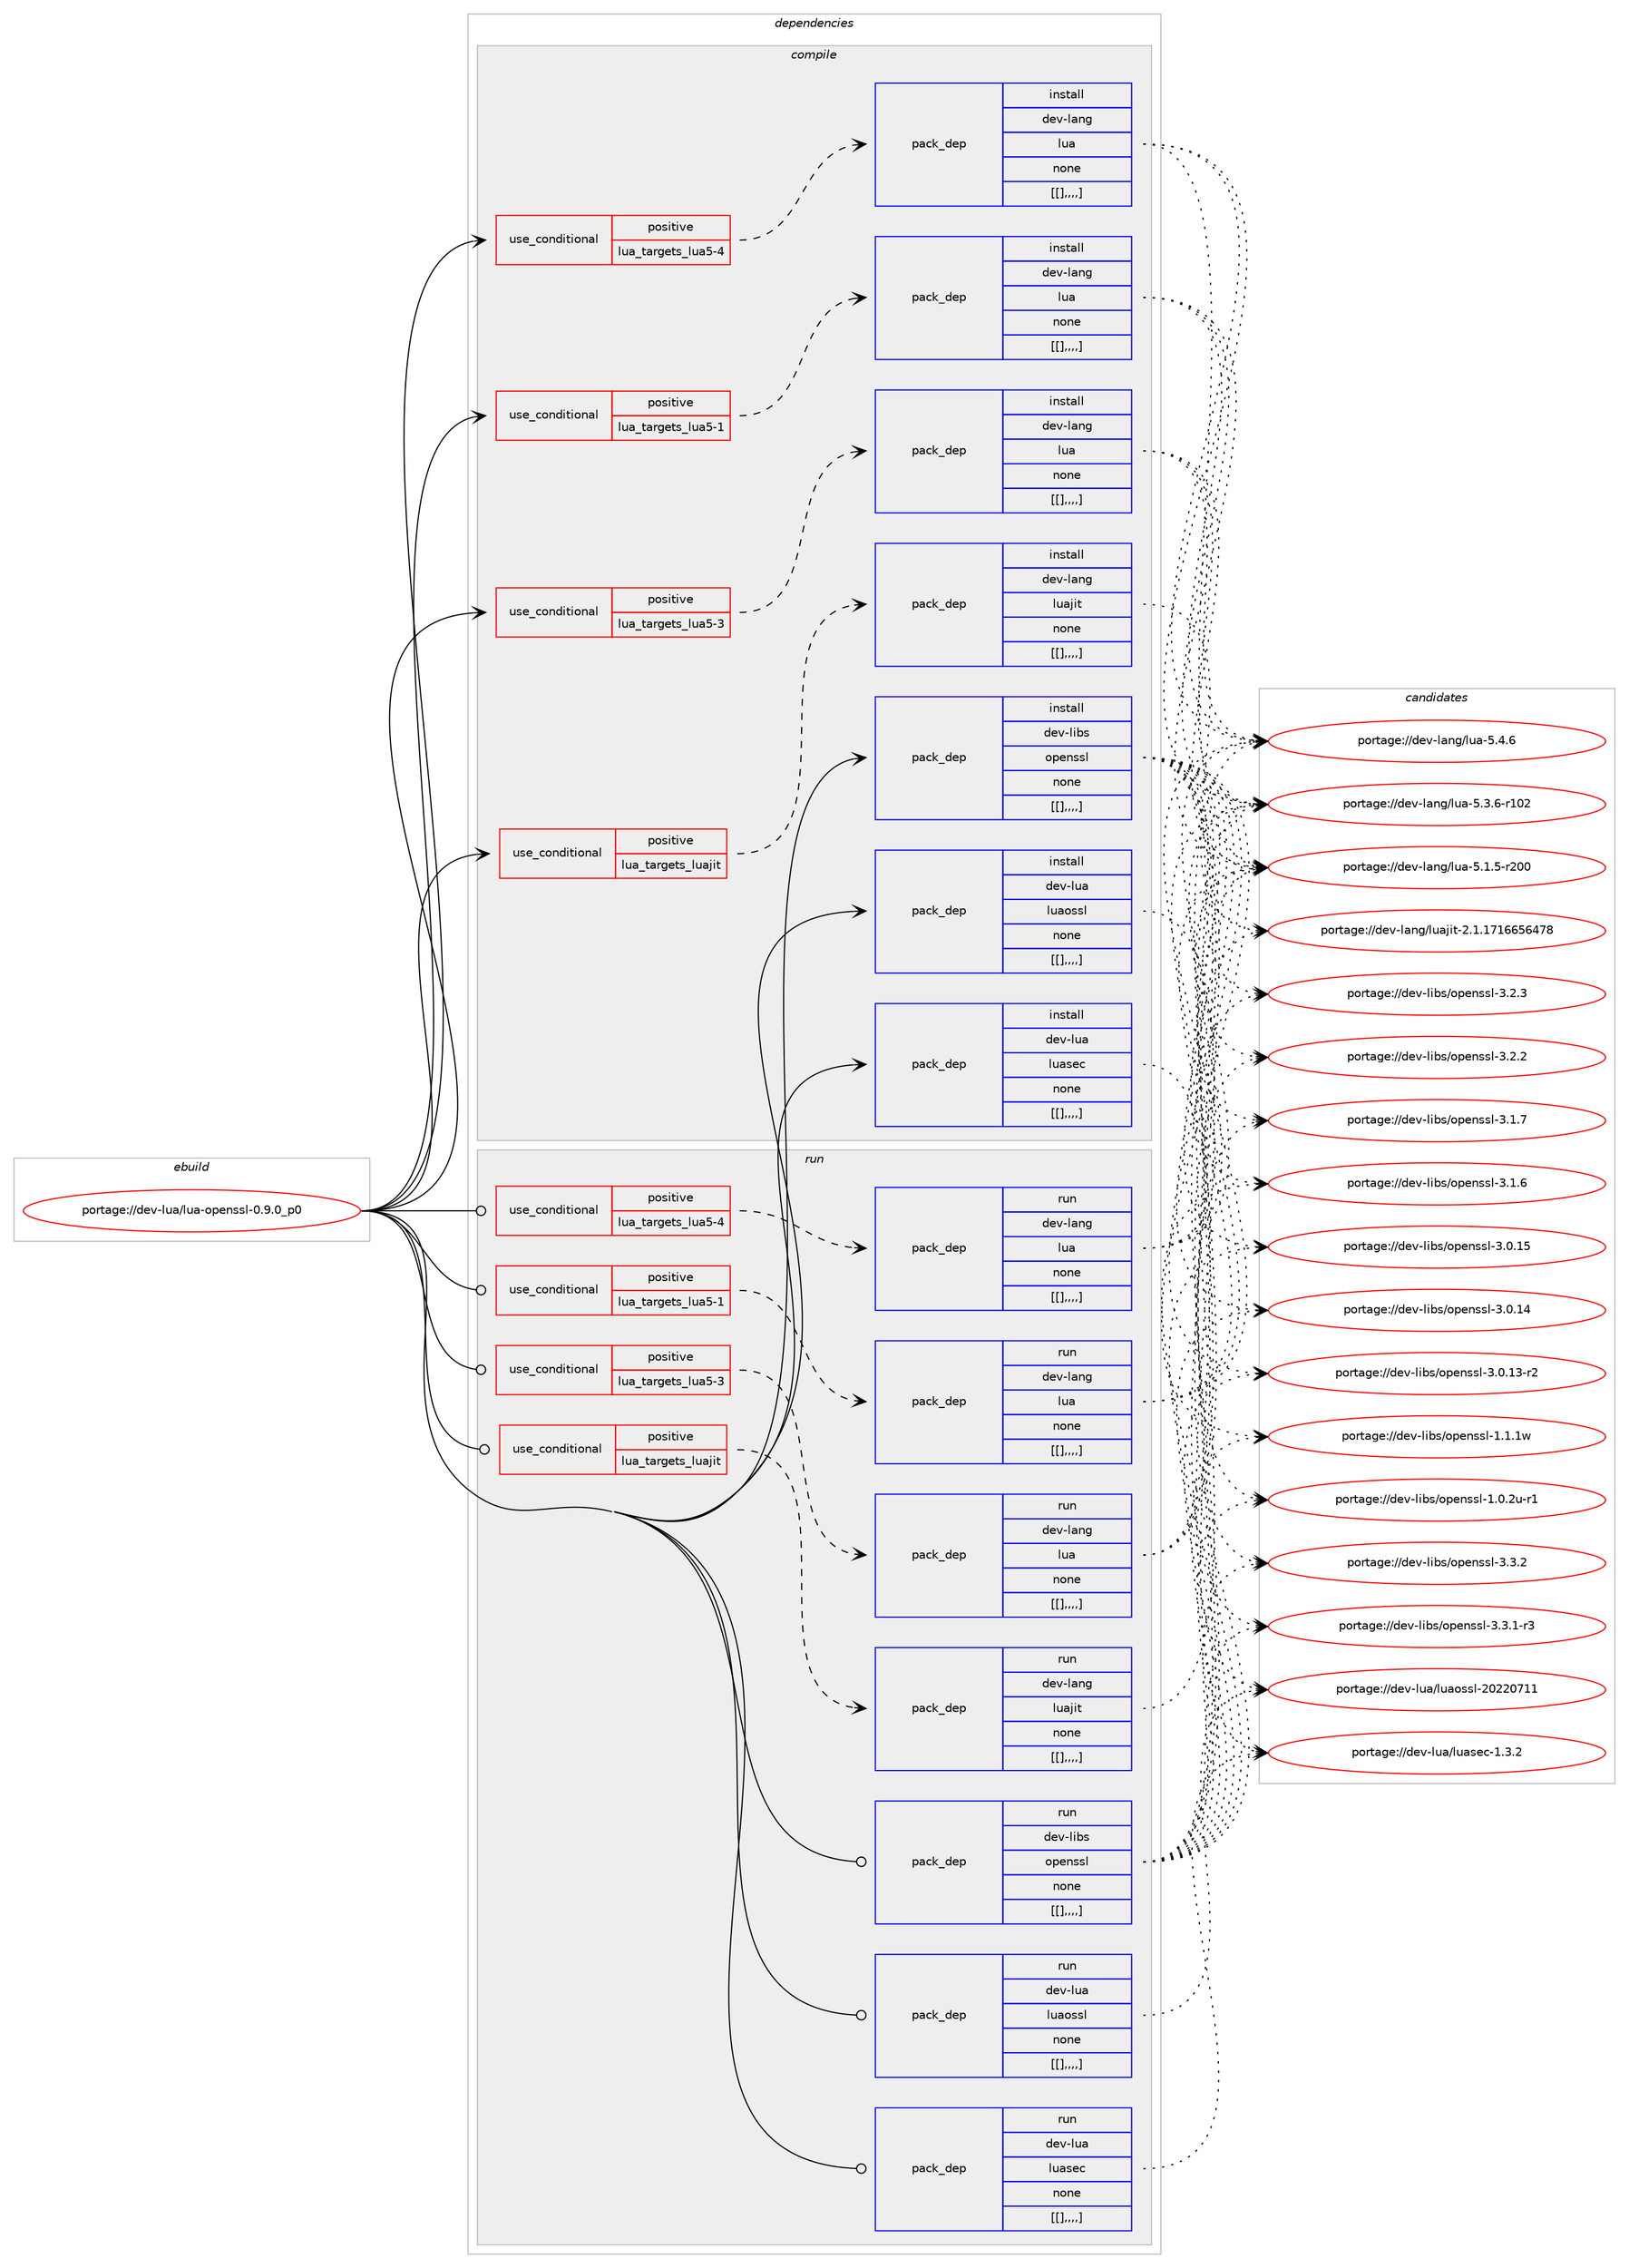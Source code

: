 digraph prolog {

# *************
# Graph options
# *************

newrank=true;
concentrate=true;
compound=true;
graph [rankdir=LR,fontname=Helvetica,fontsize=10,ranksep=1.5];#, ranksep=2.5, nodesep=0.2];
edge  [arrowhead=vee];
node  [fontname=Helvetica,fontsize=10];

# **********
# The ebuild
# **********

subgraph cluster_leftcol {
color=gray;
label=<<i>ebuild</i>>;
id [label="portage://dev-lua/lua-openssl-0.9.0_p0", color=red, width=4, href="../dev-lua/lua-openssl-0.9.0_p0.svg"];
}

# ****************
# The dependencies
# ****************

subgraph cluster_midcol {
color=gray;
label=<<i>dependencies</i>>;
subgraph cluster_compile {
fillcolor="#eeeeee";
style=filled;
label=<<i>compile</i>>;
subgraph cond29897 {
dependency117717 [label=<<TABLE BORDER="0" CELLBORDER="1" CELLSPACING="0" CELLPADDING="4"><TR><TD ROWSPAN="3" CELLPADDING="10">use_conditional</TD></TR><TR><TD>positive</TD></TR><TR><TD>lua_targets_lua5-1</TD></TR></TABLE>>, shape=none, color=red];
subgraph pack86656 {
dependency117718 [label=<<TABLE BORDER="0" CELLBORDER="1" CELLSPACING="0" CELLPADDING="4" WIDTH="220"><TR><TD ROWSPAN="6" CELLPADDING="30">pack_dep</TD></TR><TR><TD WIDTH="110">install</TD></TR><TR><TD>dev-lang</TD></TR><TR><TD>lua</TD></TR><TR><TD>none</TD></TR><TR><TD>[[],,,,]</TD></TR></TABLE>>, shape=none, color=blue];
}
dependency117717:e -> dependency117718:w [weight=20,style="dashed",arrowhead="vee"];
}
id:e -> dependency117717:w [weight=20,style="solid",arrowhead="vee"];
subgraph cond29898 {
dependency117719 [label=<<TABLE BORDER="0" CELLBORDER="1" CELLSPACING="0" CELLPADDING="4"><TR><TD ROWSPAN="3" CELLPADDING="10">use_conditional</TD></TR><TR><TD>positive</TD></TR><TR><TD>lua_targets_lua5-3</TD></TR></TABLE>>, shape=none, color=red];
subgraph pack86657 {
dependency117720 [label=<<TABLE BORDER="0" CELLBORDER="1" CELLSPACING="0" CELLPADDING="4" WIDTH="220"><TR><TD ROWSPAN="6" CELLPADDING="30">pack_dep</TD></TR><TR><TD WIDTH="110">install</TD></TR><TR><TD>dev-lang</TD></TR><TR><TD>lua</TD></TR><TR><TD>none</TD></TR><TR><TD>[[],,,,]</TD></TR></TABLE>>, shape=none, color=blue];
}
dependency117719:e -> dependency117720:w [weight=20,style="dashed",arrowhead="vee"];
}
id:e -> dependency117719:w [weight=20,style="solid",arrowhead="vee"];
subgraph cond29899 {
dependency117721 [label=<<TABLE BORDER="0" CELLBORDER="1" CELLSPACING="0" CELLPADDING="4"><TR><TD ROWSPAN="3" CELLPADDING="10">use_conditional</TD></TR><TR><TD>positive</TD></TR><TR><TD>lua_targets_lua5-4</TD></TR></TABLE>>, shape=none, color=red];
subgraph pack86658 {
dependency117722 [label=<<TABLE BORDER="0" CELLBORDER="1" CELLSPACING="0" CELLPADDING="4" WIDTH="220"><TR><TD ROWSPAN="6" CELLPADDING="30">pack_dep</TD></TR><TR><TD WIDTH="110">install</TD></TR><TR><TD>dev-lang</TD></TR><TR><TD>lua</TD></TR><TR><TD>none</TD></TR><TR><TD>[[],,,,]</TD></TR></TABLE>>, shape=none, color=blue];
}
dependency117721:e -> dependency117722:w [weight=20,style="dashed",arrowhead="vee"];
}
id:e -> dependency117721:w [weight=20,style="solid",arrowhead="vee"];
subgraph cond29900 {
dependency117723 [label=<<TABLE BORDER="0" CELLBORDER="1" CELLSPACING="0" CELLPADDING="4"><TR><TD ROWSPAN="3" CELLPADDING="10">use_conditional</TD></TR><TR><TD>positive</TD></TR><TR><TD>lua_targets_luajit</TD></TR></TABLE>>, shape=none, color=red];
subgraph pack86659 {
dependency117724 [label=<<TABLE BORDER="0" CELLBORDER="1" CELLSPACING="0" CELLPADDING="4" WIDTH="220"><TR><TD ROWSPAN="6" CELLPADDING="30">pack_dep</TD></TR><TR><TD WIDTH="110">install</TD></TR><TR><TD>dev-lang</TD></TR><TR><TD>luajit</TD></TR><TR><TD>none</TD></TR><TR><TD>[[],,,,]</TD></TR></TABLE>>, shape=none, color=blue];
}
dependency117723:e -> dependency117724:w [weight=20,style="dashed",arrowhead="vee"];
}
id:e -> dependency117723:w [weight=20,style="solid",arrowhead="vee"];
subgraph pack86660 {
dependency117725 [label=<<TABLE BORDER="0" CELLBORDER="1" CELLSPACING="0" CELLPADDING="4" WIDTH="220"><TR><TD ROWSPAN="6" CELLPADDING="30">pack_dep</TD></TR><TR><TD WIDTH="110">install</TD></TR><TR><TD>dev-libs</TD></TR><TR><TD>openssl</TD></TR><TR><TD>none</TD></TR><TR><TD>[[],,,,]</TD></TR></TABLE>>, shape=none, color=blue];
}
id:e -> dependency117725:w [weight=20,style="solid",arrowhead="vee"];
subgraph pack86661 {
dependency117726 [label=<<TABLE BORDER="0" CELLBORDER="1" CELLSPACING="0" CELLPADDING="4" WIDTH="220"><TR><TD ROWSPAN="6" CELLPADDING="30">pack_dep</TD></TR><TR><TD WIDTH="110">install</TD></TR><TR><TD>dev-lua</TD></TR><TR><TD>luaossl</TD></TR><TR><TD>none</TD></TR><TR><TD>[[],,,,]</TD></TR></TABLE>>, shape=none, color=blue];
}
id:e -> dependency117726:w [weight=20,style="solid",arrowhead="vee"];
subgraph pack86662 {
dependency117727 [label=<<TABLE BORDER="0" CELLBORDER="1" CELLSPACING="0" CELLPADDING="4" WIDTH="220"><TR><TD ROWSPAN="6" CELLPADDING="30">pack_dep</TD></TR><TR><TD WIDTH="110">install</TD></TR><TR><TD>dev-lua</TD></TR><TR><TD>luasec</TD></TR><TR><TD>none</TD></TR><TR><TD>[[],,,,]</TD></TR></TABLE>>, shape=none, color=blue];
}
id:e -> dependency117727:w [weight=20,style="solid",arrowhead="vee"];
}
subgraph cluster_compileandrun {
fillcolor="#eeeeee";
style=filled;
label=<<i>compile and run</i>>;
}
subgraph cluster_run {
fillcolor="#eeeeee";
style=filled;
label=<<i>run</i>>;
subgraph cond29901 {
dependency117728 [label=<<TABLE BORDER="0" CELLBORDER="1" CELLSPACING="0" CELLPADDING="4"><TR><TD ROWSPAN="3" CELLPADDING="10">use_conditional</TD></TR><TR><TD>positive</TD></TR><TR><TD>lua_targets_lua5-1</TD></TR></TABLE>>, shape=none, color=red];
subgraph pack86663 {
dependency117729 [label=<<TABLE BORDER="0" CELLBORDER="1" CELLSPACING="0" CELLPADDING="4" WIDTH="220"><TR><TD ROWSPAN="6" CELLPADDING="30">pack_dep</TD></TR><TR><TD WIDTH="110">run</TD></TR><TR><TD>dev-lang</TD></TR><TR><TD>lua</TD></TR><TR><TD>none</TD></TR><TR><TD>[[],,,,]</TD></TR></TABLE>>, shape=none, color=blue];
}
dependency117728:e -> dependency117729:w [weight=20,style="dashed",arrowhead="vee"];
}
id:e -> dependency117728:w [weight=20,style="solid",arrowhead="odot"];
subgraph cond29902 {
dependency117730 [label=<<TABLE BORDER="0" CELLBORDER="1" CELLSPACING="0" CELLPADDING="4"><TR><TD ROWSPAN="3" CELLPADDING="10">use_conditional</TD></TR><TR><TD>positive</TD></TR><TR><TD>lua_targets_lua5-3</TD></TR></TABLE>>, shape=none, color=red];
subgraph pack86664 {
dependency117731 [label=<<TABLE BORDER="0" CELLBORDER="1" CELLSPACING="0" CELLPADDING="4" WIDTH="220"><TR><TD ROWSPAN="6" CELLPADDING="30">pack_dep</TD></TR><TR><TD WIDTH="110">run</TD></TR><TR><TD>dev-lang</TD></TR><TR><TD>lua</TD></TR><TR><TD>none</TD></TR><TR><TD>[[],,,,]</TD></TR></TABLE>>, shape=none, color=blue];
}
dependency117730:e -> dependency117731:w [weight=20,style="dashed",arrowhead="vee"];
}
id:e -> dependency117730:w [weight=20,style="solid",arrowhead="odot"];
subgraph cond29903 {
dependency117732 [label=<<TABLE BORDER="0" CELLBORDER="1" CELLSPACING="0" CELLPADDING="4"><TR><TD ROWSPAN="3" CELLPADDING="10">use_conditional</TD></TR><TR><TD>positive</TD></TR><TR><TD>lua_targets_lua5-4</TD></TR></TABLE>>, shape=none, color=red];
subgraph pack86665 {
dependency117733 [label=<<TABLE BORDER="0" CELLBORDER="1" CELLSPACING="0" CELLPADDING="4" WIDTH="220"><TR><TD ROWSPAN="6" CELLPADDING="30">pack_dep</TD></TR><TR><TD WIDTH="110">run</TD></TR><TR><TD>dev-lang</TD></TR><TR><TD>lua</TD></TR><TR><TD>none</TD></TR><TR><TD>[[],,,,]</TD></TR></TABLE>>, shape=none, color=blue];
}
dependency117732:e -> dependency117733:w [weight=20,style="dashed",arrowhead="vee"];
}
id:e -> dependency117732:w [weight=20,style="solid",arrowhead="odot"];
subgraph cond29904 {
dependency117734 [label=<<TABLE BORDER="0" CELLBORDER="1" CELLSPACING="0" CELLPADDING="4"><TR><TD ROWSPAN="3" CELLPADDING="10">use_conditional</TD></TR><TR><TD>positive</TD></TR><TR><TD>lua_targets_luajit</TD></TR></TABLE>>, shape=none, color=red];
subgraph pack86666 {
dependency117735 [label=<<TABLE BORDER="0" CELLBORDER="1" CELLSPACING="0" CELLPADDING="4" WIDTH="220"><TR><TD ROWSPAN="6" CELLPADDING="30">pack_dep</TD></TR><TR><TD WIDTH="110">run</TD></TR><TR><TD>dev-lang</TD></TR><TR><TD>luajit</TD></TR><TR><TD>none</TD></TR><TR><TD>[[],,,,]</TD></TR></TABLE>>, shape=none, color=blue];
}
dependency117734:e -> dependency117735:w [weight=20,style="dashed",arrowhead="vee"];
}
id:e -> dependency117734:w [weight=20,style="solid",arrowhead="odot"];
subgraph pack86667 {
dependency117736 [label=<<TABLE BORDER="0" CELLBORDER="1" CELLSPACING="0" CELLPADDING="4" WIDTH="220"><TR><TD ROWSPAN="6" CELLPADDING="30">pack_dep</TD></TR><TR><TD WIDTH="110">run</TD></TR><TR><TD>dev-libs</TD></TR><TR><TD>openssl</TD></TR><TR><TD>none</TD></TR><TR><TD>[[],,,,]</TD></TR></TABLE>>, shape=none, color=blue];
}
id:e -> dependency117736:w [weight=20,style="solid",arrowhead="odot"];
subgraph pack86668 {
dependency117737 [label=<<TABLE BORDER="0" CELLBORDER="1" CELLSPACING="0" CELLPADDING="4" WIDTH="220"><TR><TD ROWSPAN="6" CELLPADDING="30">pack_dep</TD></TR><TR><TD WIDTH="110">run</TD></TR><TR><TD>dev-lua</TD></TR><TR><TD>luaossl</TD></TR><TR><TD>none</TD></TR><TR><TD>[[],,,,]</TD></TR></TABLE>>, shape=none, color=blue];
}
id:e -> dependency117737:w [weight=20,style="solid",arrowhead="odot"];
subgraph pack86669 {
dependency117738 [label=<<TABLE BORDER="0" CELLBORDER="1" CELLSPACING="0" CELLPADDING="4" WIDTH="220"><TR><TD ROWSPAN="6" CELLPADDING="30">pack_dep</TD></TR><TR><TD WIDTH="110">run</TD></TR><TR><TD>dev-lua</TD></TR><TR><TD>luasec</TD></TR><TR><TD>none</TD></TR><TR><TD>[[],,,,]</TD></TR></TABLE>>, shape=none, color=blue];
}
id:e -> dependency117738:w [weight=20,style="solid",arrowhead="odot"];
}
}

# **************
# The candidates
# **************

subgraph cluster_choices {
rank=same;
color=gray;
label=<<i>candidates</i>>;

subgraph choice86656 {
color=black;
nodesep=1;
choice10010111845108971101034710811797455346524654 [label="portage://dev-lang/lua-5.4.6", color=red, width=4,href="../dev-lang/lua-5.4.6.svg"];
choice1001011184510897110103471081179745534651465445114494850 [label="portage://dev-lang/lua-5.3.6-r102", color=red, width=4,href="../dev-lang/lua-5.3.6-r102.svg"];
choice1001011184510897110103471081179745534649465345114504848 [label="portage://dev-lang/lua-5.1.5-r200", color=red, width=4,href="../dev-lang/lua-5.1.5-r200.svg"];
dependency117718:e -> choice10010111845108971101034710811797455346524654:w [style=dotted,weight="100"];
dependency117718:e -> choice1001011184510897110103471081179745534651465445114494850:w [style=dotted,weight="100"];
dependency117718:e -> choice1001011184510897110103471081179745534649465345114504848:w [style=dotted,weight="100"];
}
subgraph choice86657 {
color=black;
nodesep=1;
choice10010111845108971101034710811797455346524654 [label="portage://dev-lang/lua-5.4.6", color=red, width=4,href="../dev-lang/lua-5.4.6.svg"];
choice1001011184510897110103471081179745534651465445114494850 [label="portage://dev-lang/lua-5.3.6-r102", color=red, width=4,href="../dev-lang/lua-5.3.6-r102.svg"];
choice1001011184510897110103471081179745534649465345114504848 [label="portage://dev-lang/lua-5.1.5-r200", color=red, width=4,href="../dev-lang/lua-5.1.5-r200.svg"];
dependency117720:e -> choice10010111845108971101034710811797455346524654:w [style=dotted,weight="100"];
dependency117720:e -> choice1001011184510897110103471081179745534651465445114494850:w [style=dotted,weight="100"];
dependency117720:e -> choice1001011184510897110103471081179745534649465345114504848:w [style=dotted,weight="100"];
}
subgraph choice86658 {
color=black;
nodesep=1;
choice10010111845108971101034710811797455346524654 [label="portage://dev-lang/lua-5.4.6", color=red, width=4,href="../dev-lang/lua-5.4.6.svg"];
choice1001011184510897110103471081179745534651465445114494850 [label="portage://dev-lang/lua-5.3.6-r102", color=red, width=4,href="../dev-lang/lua-5.3.6-r102.svg"];
choice1001011184510897110103471081179745534649465345114504848 [label="portage://dev-lang/lua-5.1.5-r200", color=red, width=4,href="../dev-lang/lua-5.1.5-r200.svg"];
dependency117722:e -> choice10010111845108971101034710811797455346524654:w [style=dotted,weight="100"];
dependency117722:e -> choice1001011184510897110103471081179745534651465445114494850:w [style=dotted,weight="100"];
dependency117722:e -> choice1001011184510897110103471081179745534649465345114504848:w [style=dotted,weight="100"];
}
subgraph choice86659 {
color=black;
nodesep=1;
choice10010111845108971101034710811797106105116455046494649554954545354525556 [label="portage://dev-lang/luajit-2.1.1716656478", color=red, width=4,href="../dev-lang/luajit-2.1.1716656478.svg"];
dependency117724:e -> choice10010111845108971101034710811797106105116455046494649554954545354525556:w [style=dotted,weight="100"];
}
subgraph choice86660 {
color=black;
nodesep=1;
choice100101118451081059811547111112101110115115108455146514650 [label="portage://dev-libs/openssl-3.3.2", color=red, width=4,href="../dev-libs/openssl-3.3.2.svg"];
choice1001011184510810598115471111121011101151151084551465146494511451 [label="portage://dev-libs/openssl-3.3.1-r3", color=red, width=4,href="../dev-libs/openssl-3.3.1-r3.svg"];
choice100101118451081059811547111112101110115115108455146504651 [label="portage://dev-libs/openssl-3.2.3", color=red, width=4,href="../dev-libs/openssl-3.2.3.svg"];
choice100101118451081059811547111112101110115115108455146504650 [label="portage://dev-libs/openssl-3.2.2", color=red, width=4,href="../dev-libs/openssl-3.2.2.svg"];
choice100101118451081059811547111112101110115115108455146494655 [label="portage://dev-libs/openssl-3.1.7", color=red, width=4,href="../dev-libs/openssl-3.1.7.svg"];
choice100101118451081059811547111112101110115115108455146494654 [label="portage://dev-libs/openssl-3.1.6", color=red, width=4,href="../dev-libs/openssl-3.1.6.svg"];
choice10010111845108105981154711111210111011511510845514648464953 [label="portage://dev-libs/openssl-3.0.15", color=red, width=4,href="../dev-libs/openssl-3.0.15.svg"];
choice10010111845108105981154711111210111011511510845514648464952 [label="portage://dev-libs/openssl-3.0.14", color=red, width=4,href="../dev-libs/openssl-3.0.14.svg"];
choice100101118451081059811547111112101110115115108455146484649514511450 [label="portage://dev-libs/openssl-3.0.13-r2", color=red, width=4,href="../dev-libs/openssl-3.0.13-r2.svg"];
choice100101118451081059811547111112101110115115108454946494649119 [label="portage://dev-libs/openssl-1.1.1w", color=red, width=4,href="../dev-libs/openssl-1.1.1w.svg"];
choice1001011184510810598115471111121011101151151084549464846501174511449 [label="portage://dev-libs/openssl-1.0.2u-r1", color=red, width=4,href="../dev-libs/openssl-1.0.2u-r1.svg"];
dependency117725:e -> choice100101118451081059811547111112101110115115108455146514650:w [style=dotted,weight="100"];
dependency117725:e -> choice1001011184510810598115471111121011101151151084551465146494511451:w [style=dotted,weight="100"];
dependency117725:e -> choice100101118451081059811547111112101110115115108455146504651:w [style=dotted,weight="100"];
dependency117725:e -> choice100101118451081059811547111112101110115115108455146504650:w [style=dotted,weight="100"];
dependency117725:e -> choice100101118451081059811547111112101110115115108455146494655:w [style=dotted,weight="100"];
dependency117725:e -> choice100101118451081059811547111112101110115115108455146494654:w [style=dotted,weight="100"];
dependency117725:e -> choice10010111845108105981154711111210111011511510845514648464953:w [style=dotted,weight="100"];
dependency117725:e -> choice10010111845108105981154711111210111011511510845514648464952:w [style=dotted,weight="100"];
dependency117725:e -> choice100101118451081059811547111112101110115115108455146484649514511450:w [style=dotted,weight="100"];
dependency117725:e -> choice100101118451081059811547111112101110115115108454946494649119:w [style=dotted,weight="100"];
dependency117725:e -> choice1001011184510810598115471111121011101151151084549464846501174511449:w [style=dotted,weight="100"];
}
subgraph choice86661 {
color=black;
nodesep=1;
choice10010111845108117974710811797111115115108455048505048554949 [label="portage://dev-lua/luaossl-20220711", color=red, width=4,href="../dev-lua/luaossl-20220711.svg"];
dependency117726:e -> choice10010111845108117974710811797111115115108455048505048554949:w [style=dotted,weight="100"];
}
subgraph choice86662 {
color=black;
nodesep=1;
choice1001011184510811797471081179711510199454946514650 [label="portage://dev-lua/luasec-1.3.2", color=red, width=4,href="../dev-lua/luasec-1.3.2.svg"];
dependency117727:e -> choice1001011184510811797471081179711510199454946514650:w [style=dotted,weight="100"];
}
subgraph choice86663 {
color=black;
nodesep=1;
choice10010111845108971101034710811797455346524654 [label="portage://dev-lang/lua-5.4.6", color=red, width=4,href="../dev-lang/lua-5.4.6.svg"];
choice1001011184510897110103471081179745534651465445114494850 [label="portage://dev-lang/lua-5.3.6-r102", color=red, width=4,href="../dev-lang/lua-5.3.6-r102.svg"];
choice1001011184510897110103471081179745534649465345114504848 [label="portage://dev-lang/lua-5.1.5-r200", color=red, width=4,href="../dev-lang/lua-5.1.5-r200.svg"];
dependency117729:e -> choice10010111845108971101034710811797455346524654:w [style=dotted,weight="100"];
dependency117729:e -> choice1001011184510897110103471081179745534651465445114494850:w [style=dotted,weight="100"];
dependency117729:e -> choice1001011184510897110103471081179745534649465345114504848:w [style=dotted,weight="100"];
}
subgraph choice86664 {
color=black;
nodesep=1;
choice10010111845108971101034710811797455346524654 [label="portage://dev-lang/lua-5.4.6", color=red, width=4,href="../dev-lang/lua-5.4.6.svg"];
choice1001011184510897110103471081179745534651465445114494850 [label="portage://dev-lang/lua-5.3.6-r102", color=red, width=4,href="../dev-lang/lua-5.3.6-r102.svg"];
choice1001011184510897110103471081179745534649465345114504848 [label="portage://dev-lang/lua-5.1.5-r200", color=red, width=4,href="../dev-lang/lua-5.1.5-r200.svg"];
dependency117731:e -> choice10010111845108971101034710811797455346524654:w [style=dotted,weight="100"];
dependency117731:e -> choice1001011184510897110103471081179745534651465445114494850:w [style=dotted,weight="100"];
dependency117731:e -> choice1001011184510897110103471081179745534649465345114504848:w [style=dotted,weight="100"];
}
subgraph choice86665 {
color=black;
nodesep=1;
choice10010111845108971101034710811797455346524654 [label="portage://dev-lang/lua-5.4.6", color=red, width=4,href="../dev-lang/lua-5.4.6.svg"];
choice1001011184510897110103471081179745534651465445114494850 [label="portage://dev-lang/lua-5.3.6-r102", color=red, width=4,href="../dev-lang/lua-5.3.6-r102.svg"];
choice1001011184510897110103471081179745534649465345114504848 [label="portage://dev-lang/lua-5.1.5-r200", color=red, width=4,href="../dev-lang/lua-5.1.5-r200.svg"];
dependency117733:e -> choice10010111845108971101034710811797455346524654:w [style=dotted,weight="100"];
dependency117733:e -> choice1001011184510897110103471081179745534651465445114494850:w [style=dotted,weight="100"];
dependency117733:e -> choice1001011184510897110103471081179745534649465345114504848:w [style=dotted,weight="100"];
}
subgraph choice86666 {
color=black;
nodesep=1;
choice10010111845108971101034710811797106105116455046494649554954545354525556 [label="portage://dev-lang/luajit-2.1.1716656478", color=red, width=4,href="../dev-lang/luajit-2.1.1716656478.svg"];
dependency117735:e -> choice10010111845108971101034710811797106105116455046494649554954545354525556:w [style=dotted,weight="100"];
}
subgraph choice86667 {
color=black;
nodesep=1;
choice100101118451081059811547111112101110115115108455146514650 [label="portage://dev-libs/openssl-3.3.2", color=red, width=4,href="../dev-libs/openssl-3.3.2.svg"];
choice1001011184510810598115471111121011101151151084551465146494511451 [label="portage://dev-libs/openssl-3.3.1-r3", color=red, width=4,href="../dev-libs/openssl-3.3.1-r3.svg"];
choice100101118451081059811547111112101110115115108455146504651 [label="portage://dev-libs/openssl-3.2.3", color=red, width=4,href="../dev-libs/openssl-3.2.3.svg"];
choice100101118451081059811547111112101110115115108455146504650 [label="portage://dev-libs/openssl-3.2.2", color=red, width=4,href="../dev-libs/openssl-3.2.2.svg"];
choice100101118451081059811547111112101110115115108455146494655 [label="portage://dev-libs/openssl-3.1.7", color=red, width=4,href="../dev-libs/openssl-3.1.7.svg"];
choice100101118451081059811547111112101110115115108455146494654 [label="portage://dev-libs/openssl-3.1.6", color=red, width=4,href="../dev-libs/openssl-3.1.6.svg"];
choice10010111845108105981154711111210111011511510845514648464953 [label="portage://dev-libs/openssl-3.0.15", color=red, width=4,href="../dev-libs/openssl-3.0.15.svg"];
choice10010111845108105981154711111210111011511510845514648464952 [label="portage://dev-libs/openssl-3.0.14", color=red, width=4,href="../dev-libs/openssl-3.0.14.svg"];
choice100101118451081059811547111112101110115115108455146484649514511450 [label="portage://dev-libs/openssl-3.0.13-r2", color=red, width=4,href="../dev-libs/openssl-3.0.13-r2.svg"];
choice100101118451081059811547111112101110115115108454946494649119 [label="portage://dev-libs/openssl-1.1.1w", color=red, width=4,href="../dev-libs/openssl-1.1.1w.svg"];
choice1001011184510810598115471111121011101151151084549464846501174511449 [label="portage://dev-libs/openssl-1.0.2u-r1", color=red, width=4,href="../dev-libs/openssl-1.0.2u-r1.svg"];
dependency117736:e -> choice100101118451081059811547111112101110115115108455146514650:w [style=dotted,weight="100"];
dependency117736:e -> choice1001011184510810598115471111121011101151151084551465146494511451:w [style=dotted,weight="100"];
dependency117736:e -> choice100101118451081059811547111112101110115115108455146504651:w [style=dotted,weight="100"];
dependency117736:e -> choice100101118451081059811547111112101110115115108455146504650:w [style=dotted,weight="100"];
dependency117736:e -> choice100101118451081059811547111112101110115115108455146494655:w [style=dotted,weight="100"];
dependency117736:e -> choice100101118451081059811547111112101110115115108455146494654:w [style=dotted,weight="100"];
dependency117736:e -> choice10010111845108105981154711111210111011511510845514648464953:w [style=dotted,weight="100"];
dependency117736:e -> choice10010111845108105981154711111210111011511510845514648464952:w [style=dotted,weight="100"];
dependency117736:e -> choice100101118451081059811547111112101110115115108455146484649514511450:w [style=dotted,weight="100"];
dependency117736:e -> choice100101118451081059811547111112101110115115108454946494649119:w [style=dotted,weight="100"];
dependency117736:e -> choice1001011184510810598115471111121011101151151084549464846501174511449:w [style=dotted,weight="100"];
}
subgraph choice86668 {
color=black;
nodesep=1;
choice10010111845108117974710811797111115115108455048505048554949 [label="portage://dev-lua/luaossl-20220711", color=red, width=4,href="../dev-lua/luaossl-20220711.svg"];
dependency117737:e -> choice10010111845108117974710811797111115115108455048505048554949:w [style=dotted,weight="100"];
}
subgraph choice86669 {
color=black;
nodesep=1;
choice1001011184510811797471081179711510199454946514650 [label="portage://dev-lua/luasec-1.3.2", color=red, width=4,href="../dev-lua/luasec-1.3.2.svg"];
dependency117738:e -> choice1001011184510811797471081179711510199454946514650:w [style=dotted,weight="100"];
}
}

}
